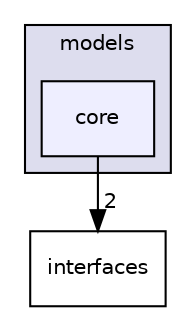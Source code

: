 digraph "Gui/app/include/dnai/models/core" {
  compound=true
  node [ fontsize="10", fontname="Helvetica"];
  edge [ labelfontsize="10", labelfontname="Helvetica"];
  subgraph clusterdir_dbb159655f87b667c3e0034feb684b28 {
    graph [ bgcolor="#ddddee", pencolor="black", label="models" fontname="Helvetica", fontsize="10", URL="dir_dbb159655f87b667c3e0034feb684b28.html"]
  dir_d14dcbcd390f2f5e29bdfb7e1faefaee [shape=box, label="core", style="filled", fillcolor="#eeeeff", pencolor="black", URL="dir_d14dcbcd390f2f5e29bdfb7e1faefaee.html"];
  }
  dir_fab32e8ecd62f5bef2d81ed4b3015dad [shape=box label="interfaces" URL="dir_fab32e8ecd62f5bef2d81ed4b3015dad.html"];
  dir_d14dcbcd390f2f5e29bdfb7e1faefaee->dir_fab32e8ecd62f5bef2d81ed4b3015dad [headlabel="2", labeldistance=1.5 headhref="dir_000020_000014.html"];
}

